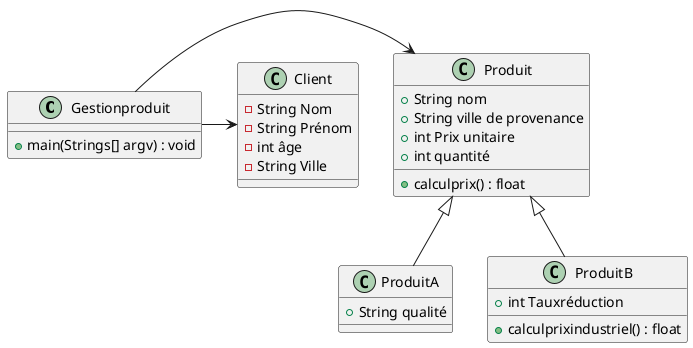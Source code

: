 @startuml
class Gestionproduit{
    +main(Strings[] argv) : void
}
class Produit{
    +String nom
    +String ville de provenance
    +int Prix unitaire
    +int quantité
    +calculprix() : float
}
class ProduitA extends Produit{
    +String qualité
}
class ProduitB extends Produit{
    +int Tauxréduction
    +calculprixindustriel() : float
}
class Client{
    -String Nom
    -String Prénom
    -int âge
    -String Ville
}
Gestionproduit->Produit
Gestionproduit->Client

@enduml